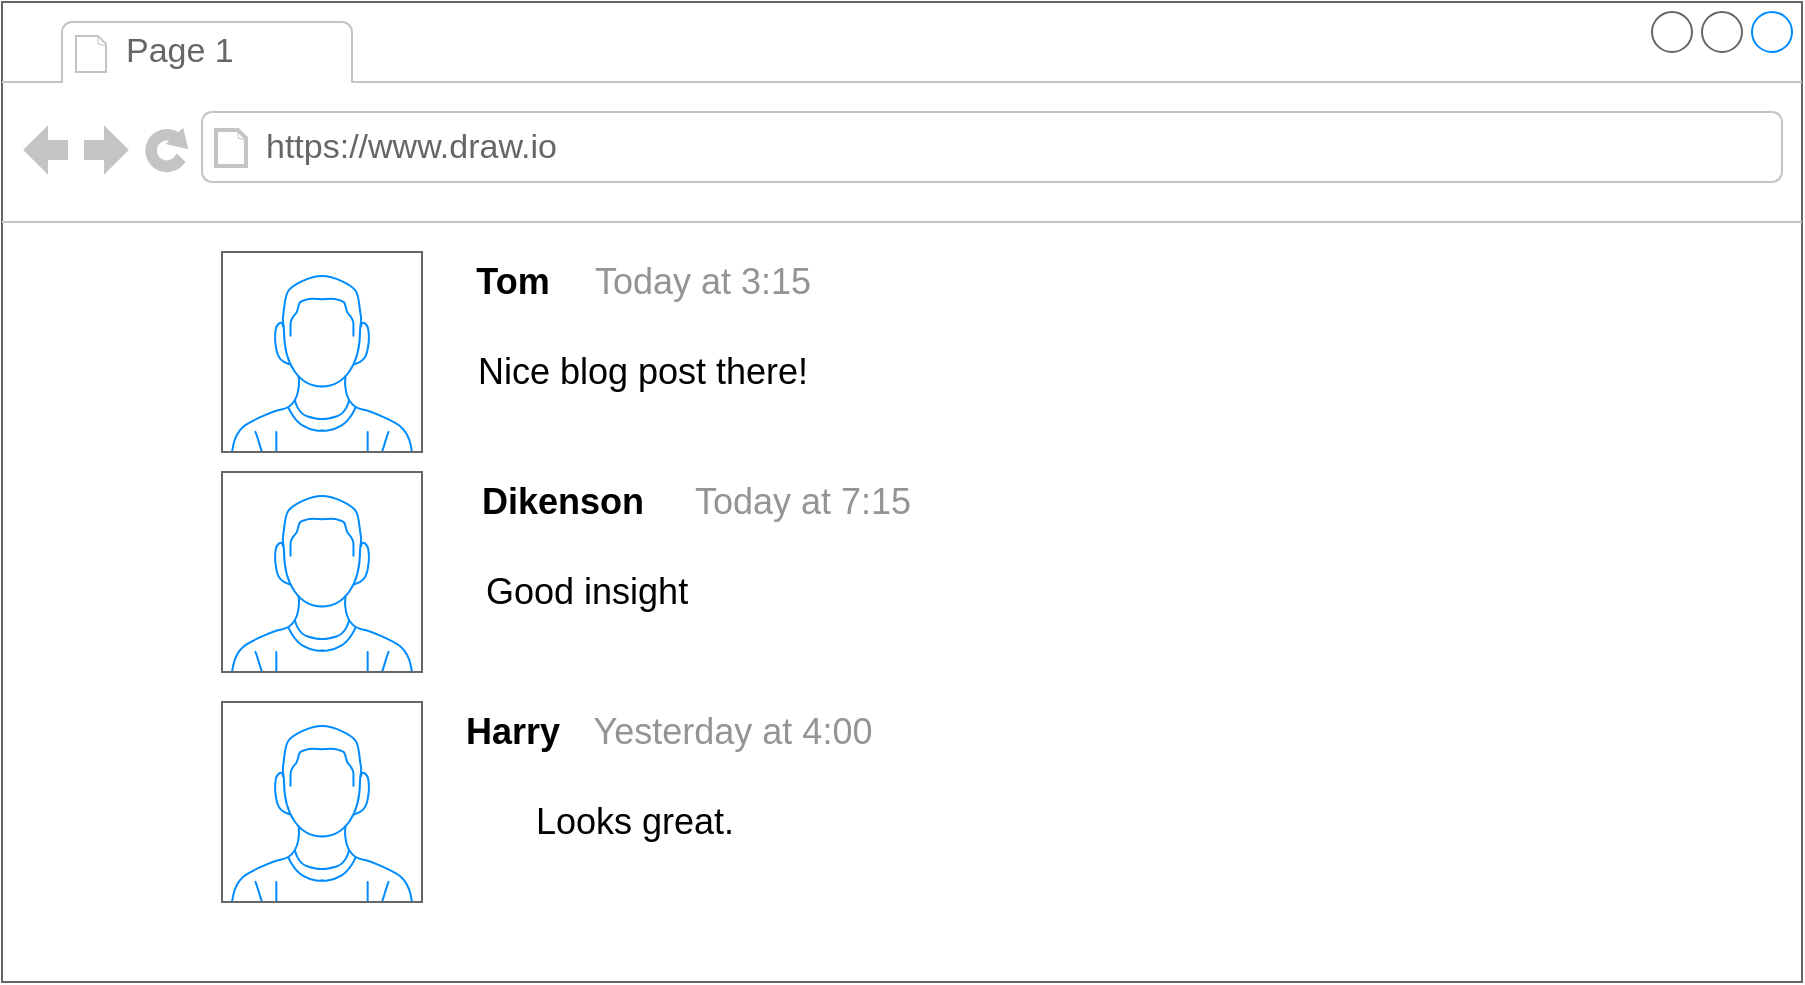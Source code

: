 <mxfile version="14.2.9" type="github">
  <diagram name="Page-1" id="03018318-947c-dd8e-b7a3-06fadd420f32">
    <mxGraphModel dx="946" dy="614" grid="1" gridSize="10" guides="1" tooltips="1" connect="1" arrows="1" fold="1" page="1" pageScale="1" pageWidth="1100" pageHeight="850" background="#ffffff" math="0" shadow="0">
      <root>
        <mxCell id="0" />
        <mxCell id="1" parent="0" />
        <mxCell id="1t2kkHz6YykNcNnlwB_d-1" value="" style="strokeWidth=1;shadow=0;dashed=0;align=center;html=1;shape=mxgraph.mockup.containers.browserWindow;rSize=0;strokeColor=#666666;strokeColor2=#008cff;strokeColor3=#c4c4c4;mainText=,;recursiveResize=0;" vertex="1" parent="1">
          <mxGeometry x="50" y="190" width="900" height="490" as="geometry" />
        </mxCell>
        <mxCell id="1t2kkHz6YykNcNnlwB_d-2" value="Page 1" style="strokeWidth=1;shadow=0;dashed=0;align=center;html=1;shape=mxgraph.mockup.containers.anchor;fontSize=17;fontColor=#666666;align=left;" vertex="1" parent="1t2kkHz6YykNcNnlwB_d-1">
          <mxGeometry x="60" y="12" width="110" height="26" as="geometry" />
        </mxCell>
        <mxCell id="1t2kkHz6YykNcNnlwB_d-3" value="https://www.draw.io" style="strokeWidth=1;shadow=0;dashed=0;align=center;html=1;shape=mxgraph.mockup.containers.anchor;rSize=0;fontSize=17;fontColor=#666666;align=left;" vertex="1" parent="1t2kkHz6YykNcNnlwB_d-1">
          <mxGeometry x="130" y="60" width="250" height="26" as="geometry" />
        </mxCell>
        <mxCell id="1t2kkHz6YykNcNnlwB_d-4" value="" style="verticalLabelPosition=bottom;shadow=0;dashed=0;align=center;html=1;verticalAlign=top;strokeWidth=1;shape=mxgraph.mockup.containers.userMale;strokeColor=#666666;strokeColor2=#008cff;" vertex="1" parent="1t2kkHz6YykNcNnlwB_d-1">
          <mxGeometry x="110" y="125" width="100" height="100" as="geometry" />
        </mxCell>
        <mxCell id="1t2kkHz6YykNcNnlwB_d-5" value="Tom" style="text;html=1;resizable=0;autosize=1;align=center;verticalAlign=middle;points=[];fillColor=none;strokeColor=none;rounded=0;fontStyle=1;fontSize=18;" vertex="1" parent="1t2kkHz6YykNcNnlwB_d-1">
          <mxGeometry x="230" y="125" width="50" height="30" as="geometry" />
        </mxCell>
        <mxCell id="1t2kkHz6YykNcNnlwB_d-6" value="Nice blog post there!" style="text;html=1;resizable=0;autosize=1;align=center;verticalAlign=middle;points=[];fillColor=none;strokeColor=none;rounded=0;fontSize=18;" vertex="1" parent="1t2kkHz6YykNcNnlwB_d-1">
          <mxGeometry x="230" y="170" width="180" height="30" as="geometry" />
        </mxCell>
        <mxCell id="1t2kkHz6YykNcNnlwB_d-7" value="Today at 3:15" style="text;html=1;resizable=0;autosize=1;align=center;verticalAlign=middle;points=[];fillColor=none;strokeColor=none;rounded=0;fontSize=18;fontColor=#949494;" vertex="1" parent="1t2kkHz6YykNcNnlwB_d-1">
          <mxGeometry x="290" y="125" width="120" height="30" as="geometry" />
        </mxCell>
        <mxCell id="1t2kkHz6YykNcNnlwB_d-8" value="" style="verticalLabelPosition=bottom;shadow=0;dashed=0;align=center;html=1;verticalAlign=top;strokeWidth=1;shape=mxgraph.mockup.containers.userMale;strokeColor=#666666;strokeColor2=#008cff;" vertex="1" parent="1t2kkHz6YykNcNnlwB_d-1">
          <mxGeometry x="110" y="235" width="100" height="100" as="geometry" />
        </mxCell>
        <mxCell id="1t2kkHz6YykNcNnlwB_d-9" value="Dikenson" style="text;html=1;resizable=0;autosize=1;align=center;verticalAlign=middle;points=[];fillColor=none;strokeColor=none;rounded=0;fontStyle=1;fontSize=18;" vertex="1" parent="1t2kkHz6YykNcNnlwB_d-1">
          <mxGeometry x="230" y="235" width="100" height="30" as="geometry" />
        </mxCell>
        <mxCell id="1t2kkHz6YykNcNnlwB_d-10" value="Today at 7:15" style="text;html=1;resizable=0;autosize=1;align=center;verticalAlign=middle;points=[];fillColor=none;strokeColor=none;rounded=0;fontSize=18;fontColor=#949494;" vertex="1" parent="1t2kkHz6YykNcNnlwB_d-1">
          <mxGeometry x="340" y="235" width="120" height="30" as="geometry" />
        </mxCell>
        <mxCell id="1t2kkHz6YykNcNnlwB_d-11" value="Good insight" style="text;html=1;resizable=0;autosize=1;align=left;verticalAlign=middle;points=[];fillColor=none;strokeColor=none;rounded=0;fontSize=18;" vertex="1" parent="1t2kkHz6YykNcNnlwB_d-1">
          <mxGeometry x="240" y="280" width="120" height="30" as="geometry" />
        </mxCell>
        <mxCell id="1t2kkHz6YykNcNnlwB_d-12" value="" style="verticalLabelPosition=bottom;shadow=0;dashed=0;align=center;html=1;verticalAlign=top;strokeWidth=1;shape=mxgraph.mockup.containers.userMale;strokeColor=#666666;strokeColor2=#008cff;" vertex="1" parent="1t2kkHz6YykNcNnlwB_d-1">
          <mxGeometry x="110" y="350" width="100" height="100" as="geometry" />
        </mxCell>
        <mxCell id="1t2kkHz6YykNcNnlwB_d-13" value="Harry" style="text;html=1;resizable=0;autosize=1;align=center;verticalAlign=middle;points=[];fillColor=none;strokeColor=none;rounded=0;fontStyle=1;fontSize=18;" vertex="1" parent="1t2kkHz6YykNcNnlwB_d-1">
          <mxGeometry x="225" y="350" width="60" height="30" as="geometry" />
        </mxCell>
        <mxCell id="1t2kkHz6YykNcNnlwB_d-14" value="Yesterday at 4:00" style="text;html=1;resizable=0;autosize=1;align=center;verticalAlign=middle;points=[];fillColor=none;strokeColor=none;rounded=0;fontSize=18;fontColor=#949494;" vertex="1" parent="1t2kkHz6YykNcNnlwB_d-1">
          <mxGeometry x="290" y="350" width="150" height="30" as="geometry" />
        </mxCell>
        <mxCell id="1t2kkHz6YykNcNnlwB_d-15" value="Looks great." style="text;html=1;resizable=0;autosize=1;align=left;verticalAlign=middle;points=[];fillColor=none;strokeColor=none;rounded=0;fontSize=18;" vertex="1" parent="1t2kkHz6YykNcNnlwB_d-1">
          <mxGeometry x="265" y="395" width="110" height="30" as="geometry" />
        </mxCell>
      </root>
    </mxGraphModel>
  </diagram>
</mxfile>
